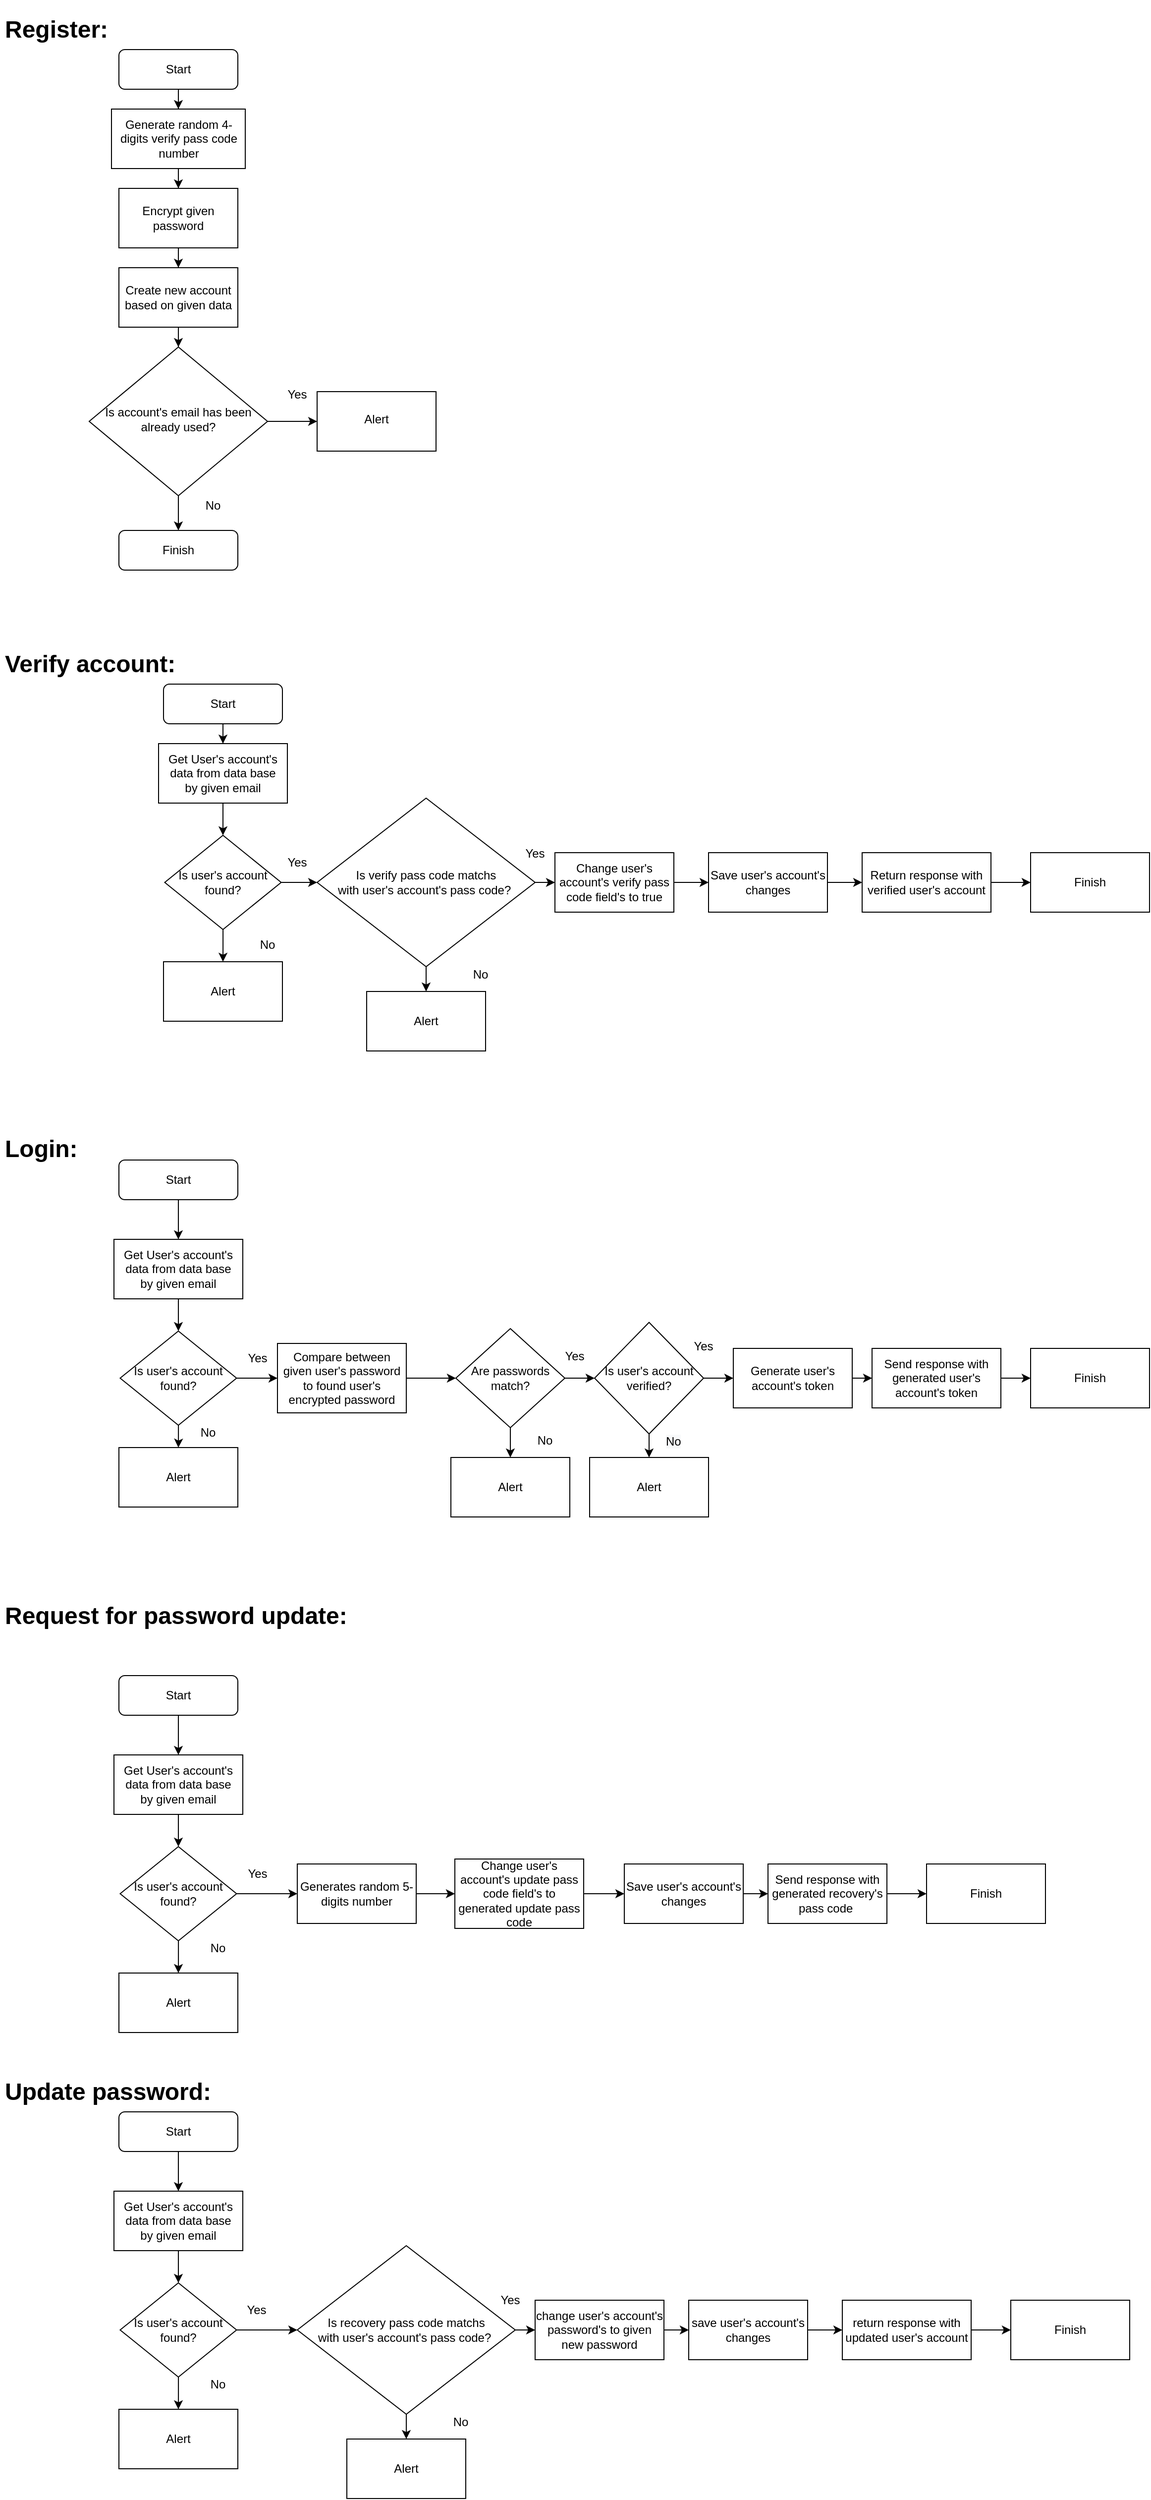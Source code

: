 <mxfile version="18.1.3" type="device"><diagram id="C5RBs43oDa-KdzZeNtuy" name="Page-1"><mxGraphModel dx="1138" dy="643" grid="1" gridSize="10" guides="1" tooltips="1" connect="1" arrows="1" fold="1" page="1" pageScale="1" pageWidth="827" pageHeight="1169" math="0" shadow="0"><root><mxCell id="WIyWlLk6GJQsqaUBKTNV-0"/><mxCell id="WIyWlLk6GJQsqaUBKTNV-1" parent="WIyWlLk6GJQsqaUBKTNV-0"/><mxCell id="bNWIlBfZ4bosHVkvvhwf-15" style="edgeStyle=orthogonalEdgeStyle;rounded=0;orthogonalLoop=1;jettySize=auto;html=1;" edge="1" parent="WIyWlLk6GJQsqaUBKTNV-1" source="WIyWlLk6GJQsqaUBKTNV-3" target="bNWIlBfZ4bosHVkvvhwf-14"><mxGeometry relative="1" as="geometry"/></mxCell><mxCell id="WIyWlLk6GJQsqaUBKTNV-3" value="Start" style="rounded=1;whiteSpace=wrap;html=1;fontSize=12;glass=0;strokeWidth=1;shadow=0;" parent="WIyWlLk6GJQsqaUBKTNV-1" vertex="1"><mxGeometry x="160" y="80" width="120" height="40" as="geometry"/></mxCell><mxCell id="bNWIlBfZ4bosHVkvvhwf-6" style="edgeStyle=orthogonalEdgeStyle;rounded=0;orthogonalLoop=1;jettySize=auto;html=1;entryX=0;entryY=0.5;entryDx=0;entryDy=0;" edge="1" parent="WIyWlLk6GJQsqaUBKTNV-1" source="WIyWlLk6GJQsqaUBKTNV-6" target="LlRywdMS9W86lb8DxsFf-2"><mxGeometry relative="1" as="geometry"/></mxCell><mxCell id="WIyWlLk6GJQsqaUBKTNV-6" value="Is account's email has been already used?" style="rhombus;whiteSpace=wrap;html=1;shadow=0;fontFamily=Helvetica;fontSize=12;align=center;strokeWidth=1;spacing=6;spacingTop=-4;" parent="WIyWlLk6GJQsqaUBKTNV-1" vertex="1"><mxGeometry x="130" y="380" width="180" height="150" as="geometry"/></mxCell><mxCell id="WIyWlLk6GJQsqaUBKTNV-11" value="Finish" style="rounded=1;whiteSpace=wrap;html=1;fontSize=12;glass=0;strokeWidth=1;shadow=0;" parent="WIyWlLk6GJQsqaUBKTNV-1" vertex="1"><mxGeometry x="160" y="565" width="120" height="40" as="geometry"/></mxCell><mxCell id="LlRywdMS9W86lb8DxsFf-1" value="" style="endArrow=classic;html=1;rounded=0;exitX=0.5;exitY=1;exitDx=0;exitDy=0;entryX=0.5;entryY=0;entryDx=0;entryDy=0;" parent="WIyWlLk6GJQsqaUBKTNV-1" source="WIyWlLk6GJQsqaUBKTNV-6" target="WIyWlLk6GJQsqaUBKTNV-11" edge="1"><mxGeometry width="50" height="50" relative="1" as="geometry"><mxPoint x="390" y="450" as="sourcePoint"/><mxPoint x="440" y="400" as="targetPoint"/></mxGeometry></mxCell><mxCell id="LlRywdMS9W86lb8DxsFf-2" value="Alert" style="whiteSpace=wrap;html=1;shadow=0;strokeWidth=1;spacing=6;spacingTop=-4;" parent="WIyWlLk6GJQsqaUBKTNV-1" vertex="1"><mxGeometry x="360" y="425" width="120" height="60" as="geometry"/></mxCell><mxCell id="bNWIlBfZ4bosHVkvvhwf-1" value="&lt;h1&gt;Register:&lt;/h1&gt;" style="text;html=1;strokeColor=none;fillColor=none;spacing=5;spacingTop=-20;whiteSpace=wrap;overflow=hidden;rounded=0;" vertex="1" parent="WIyWlLk6GJQsqaUBKTNV-1"><mxGeometry x="40" y="40" width="190" height="40" as="geometry"/></mxCell><mxCell id="bNWIlBfZ4bosHVkvvhwf-5" style="edgeStyle=orthogonalEdgeStyle;rounded=0;orthogonalLoop=1;jettySize=auto;html=1;entryX=0.5;entryY=0;entryDx=0;entryDy=0;" edge="1" parent="WIyWlLk6GJQsqaUBKTNV-1" source="bNWIlBfZ4bosHVkvvhwf-2" target="WIyWlLk6GJQsqaUBKTNV-6"><mxGeometry relative="1" as="geometry"/></mxCell><mxCell id="bNWIlBfZ4bosHVkvvhwf-2" value="Create new account based on given data" style="rounded=0;whiteSpace=wrap;html=1;" vertex="1" parent="WIyWlLk6GJQsqaUBKTNV-1"><mxGeometry x="160" y="300" width="120" height="60" as="geometry"/></mxCell><mxCell id="bNWIlBfZ4bosHVkvvhwf-7" value="Yes" style="text;html=1;strokeColor=none;fillColor=none;align=center;verticalAlign=middle;whiteSpace=wrap;rounded=0;" vertex="1" parent="WIyWlLk6GJQsqaUBKTNV-1"><mxGeometry x="320" y="415" width="40" height="25" as="geometry"/></mxCell><mxCell id="bNWIlBfZ4bosHVkvvhwf-10" value="No" style="text;html=1;strokeColor=none;fillColor=none;align=center;verticalAlign=middle;whiteSpace=wrap;rounded=0;" vertex="1" parent="WIyWlLk6GJQsqaUBKTNV-1"><mxGeometry x="240" y="530" width="30" height="20" as="geometry"/></mxCell><mxCell id="bNWIlBfZ4bosHVkvvhwf-13" style="edgeStyle=orthogonalEdgeStyle;rounded=0;orthogonalLoop=1;jettySize=auto;html=1;" edge="1" parent="WIyWlLk6GJQsqaUBKTNV-1" source="bNWIlBfZ4bosHVkvvhwf-11" target="bNWIlBfZ4bosHVkvvhwf-2"><mxGeometry relative="1" as="geometry"/></mxCell><mxCell id="bNWIlBfZ4bosHVkvvhwf-11" value="Encrypt given password" style="rounded=0;whiteSpace=wrap;html=1;" vertex="1" parent="WIyWlLk6GJQsqaUBKTNV-1"><mxGeometry x="160" y="220" width="120" height="60" as="geometry"/></mxCell><mxCell id="bNWIlBfZ4bosHVkvvhwf-16" style="edgeStyle=orthogonalEdgeStyle;rounded=0;orthogonalLoop=1;jettySize=auto;html=1;" edge="1" parent="WIyWlLk6GJQsqaUBKTNV-1" source="bNWIlBfZ4bosHVkvvhwf-14" target="bNWIlBfZ4bosHVkvvhwf-11"><mxGeometry relative="1" as="geometry"/></mxCell><mxCell id="bNWIlBfZ4bosHVkvvhwf-14" value="Generate random 4-digits verify pass code number" style="rounded=0;whiteSpace=wrap;html=1;" vertex="1" parent="WIyWlLk6GJQsqaUBKTNV-1"><mxGeometry x="152.5" y="140" width="135" height="60" as="geometry"/></mxCell><mxCell id="bNWIlBfZ4bosHVkvvhwf-17" value="&lt;h1&gt;Verify account:&lt;/h1&gt;" style="text;html=1;strokeColor=none;fillColor=none;spacing=5;spacingTop=-20;whiteSpace=wrap;overflow=hidden;rounded=0;" vertex="1" parent="WIyWlLk6GJQsqaUBKTNV-1"><mxGeometry x="40" y="680" width="200" height="50" as="geometry"/></mxCell><mxCell id="bNWIlBfZ4bosHVkvvhwf-25" style="edgeStyle=orthogonalEdgeStyle;rounded=0;orthogonalLoop=1;jettySize=auto;html=1;" edge="1" source="bNWIlBfZ4bosHVkvvhwf-26" target="bNWIlBfZ4bosHVkvvhwf-27" parent="WIyWlLk6GJQsqaUBKTNV-1"><mxGeometry relative="1" as="geometry"/></mxCell><mxCell id="bNWIlBfZ4bosHVkvvhwf-26" value="Start" style="rounded=1;whiteSpace=wrap;html=1;fontSize=12;glass=0;strokeWidth=1;shadow=0;" vertex="1" parent="WIyWlLk6GJQsqaUBKTNV-1"><mxGeometry x="205" y="720" width="120" height="40" as="geometry"/></mxCell><mxCell id="bNWIlBfZ4bosHVkvvhwf-31" style="edgeStyle=orthogonalEdgeStyle;rounded=0;orthogonalLoop=1;jettySize=auto;html=1;entryX=0.5;entryY=0;entryDx=0;entryDy=0;" edge="1" parent="WIyWlLk6GJQsqaUBKTNV-1" source="bNWIlBfZ4bosHVkvvhwf-27" target="bNWIlBfZ4bosHVkvvhwf-29"><mxGeometry relative="1" as="geometry"/></mxCell><mxCell id="bNWIlBfZ4bosHVkvvhwf-27" value="Get User's account's data from data base&lt;br&gt;by given email" style="rounded=0;whiteSpace=wrap;html=1;" vertex="1" parent="WIyWlLk6GJQsqaUBKTNV-1"><mxGeometry x="200" y="780" width="130" height="60" as="geometry"/></mxCell><mxCell id="bNWIlBfZ4bosHVkvvhwf-34" style="edgeStyle=orthogonalEdgeStyle;rounded=0;orthogonalLoop=1;jettySize=auto;html=1;entryX=0;entryY=0.5;entryDx=0;entryDy=0;" edge="1" parent="WIyWlLk6GJQsqaUBKTNV-1" source="bNWIlBfZ4bosHVkvvhwf-29" target="bNWIlBfZ4bosHVkvvhwf-35"><mxGeometry relative="1" as="geometry"><mxPoint x="360" y="915.0" as="targetPoint"/></mxGeometry></mxCell><mxCell id="bNWIlBfZ4bosHVkvvhwf-38" style="edgeStyle=orthogonalEdgeStyle;rounded=0;orthogonalLoop=1;jettySize=auto;html=1;" edge="1" parent="WIyWlLk6GJQsqaUBKTNV-1" source="bNWIlBfZ4bosHVkvvhwf-29" target="bNWIlBfZ4bosHVkvvhwf-37"><mxGeometry relative="1" as="geometry"/></mxCell><mxCell id="bNWIlBfZ4bosHVkvvhwf-29" value="Is user's account found?" style="rhombus;whiteSpace=wrap;html=1;" vertex="1" parent="WIyWlLk6GJQsqaUBKTNV-1"><mxGeometry x="206.25" y="872.5" width="117.5" height="95" as="geometry"/></mxCell><mxCell id="bNWIlBfZ4bosHVkvvhwf-43" style="edgeStyle=orthogonalEdgeStyle;rounded=0;orthogonalLoop=1;jettySize=auto;html=1;entryX=0.5;entryY=0;entryDx=0;entryDy=0;" edge="1" parent="WIyWlLk6GJQsqaUBKTNV-1" source="bNWIlBfZ4bosHVkvvhwf-35" target="bNWIlBfZ4bosHVkvvhwf-42"><mxGeometry relative="1" as="geometry"/></mxCell><mxCell id="bNWIlBfZ4bosHVkvvhwf-47" style="edgeStyle=orthogonalEdgeStyle;rounded=0;orthogonalLoop=1;jettySize=auto;html=1;" edge="1" parent="WIyWlLk6GJQsqaUBKTNV-1" source="bNWIlBfZ4bosHVkvvhwf-35" target="bNWIlBfZ4bosHVkvvhwf-46"><mxGeometry relative="1" as="geometry"/></mxCell><mxCell id="bNWIlBfZ4bosHVkvvhwf-35" value="Is verify pass code matchs&lt;br&gt;with user's account's pass code?&amp;nbsp;" style="rhombus;whiteSpace=wrap;html=1;" vertex="1" parent="WIyWlLk6GJQsqaUBKTNV-1"><mxGeometry x="360" y="835" width="220" height="170" as="geometry"/></mxCell><mxCell id="bNWIlBfZ4bosHVkvvhwf-36" value="Yes" style="text;html=1;strokeColor=none;fillColor=none;align=center;verticalAlign=middle;whiteSpace=wrap;rounded=0;" vertex="1" parent="WIyWlLk6GJQsqaUBKTNV-1"><mxGeometry x="320" y="890" width="40" height="20" as="geometry"/></mxCell><mxCell id="bNWIlBfZ4bosHVkvvhwf-37" value="Alert" style="rounded=0;whiteSpace=wrap;html=1;" vertex="1" parent="WIyWlLk6GJQsqaUBKTNV-1"><mxGeometry x="205" y="1000" width="120" height="60" as="geometry"/></mxCell><mxCell id="bNWIlBfZ4bosHVkvvhwf-39" value="No" style="text;html=1;strokeColor=none;fillColor=none;align=center;verticalAlign=middle;whiteSpace=wrap;rounded=0;" vertex="1" parent="WIyWlLk6GJQsqaUBKTNV-1"><mxGeometry x="280" y="967.5" width="60" height="30" as="geometry"/></mxCell><mxCell id="bNWIlBfZ4bosHVkvvhwf-42" value="Alert" style="rounded=0;whiteSpace=wrap;html=1;" vertex="1" parent="WIyWlLk6GJQsqaUBKTNV-1"><mxGeometry x="410" y="1030" width="120" height="60" as="geometry"/></mxCell><mxCell id="bNWIlBfZ4bosHVkvvhwf-50" style="edgeStyle=orthogonalEdgeStyle;rounded=0;orthogonalLoop=1;jettySize=auto;html=1;entryX=0;entryY=0.5;entryDx=0;entryDy=0;" edge="1" parent="WIyWlLk6GJQsqaUBKTNV-1" source="bNWIlBfZ4bosHVkvvhwf-46" target="bNWIlBfZ4bosHVkvvhwf-49"><mxGeometry relative="1" as="geometry"/></mxCell><mxCell id="bNWIlBfZ4bosHVkvvhwf-46" value="Change user's account's verify pass code field's to true" style="rounded=0;whiteSpace=wrap;html=1;" vertex="1" parent="WIyWlLk6GJQsqaUBKTNV-1"><mxGeometry x="600" y="890" width="120" height="60" as="geometry"/></mxCell><mxCell id="bNWIlBfZ4bosHVkvvhwf-123" style="edgeStyle=orthogonalEdgeStyle;rounded=0;orthogonalLoop=1;jettySize=auto;html=1;entryX=0;entryY=0.5;entryDx=0;entryDy=0;" edge="1" parent="WIyWlLk6GJQsqaUBKTNV-1" source="bNWIlBfZ4bosHVkvvhwf-49" target="bNWIlBfZ4bosHVkvvhwf-121"><mxGeometry relative="1" as="geometry"/></mxCell><mxCell id="bNWIlBfZ4bosHVkvvhwf-49" value="Save user's account's changes" style="rounded=0;whiteSpace=wrap;html=1;" vertex="1" parent="WIyWlLk6GJQsqaUBKTNV-1"><mxGeometry x="755" y="890" width="120" height="60" as="geometry"/></mxCell><mxCell id="bNWIlBfZ4bosHVkvvhwf-51" value="Finish" style="rounded=0;whiteSpace=wrap;html=1;" vertex="1" parent="WIyWlLk6GJQsqaUBKTNV-1"><mxGeometry x="1080" y="890" width="120" height="60" as="geometry"/></mxCell><mxCell id="bNWIlBfZ4bosHVkvvhwf-53" value="&lt;h1&gt;Login:&lt;/h1&gt;" style="text;html=1;strokeColor=none;fillColor=none;spacing=5;spacingTop=-20;whiteSpace=wrap;overflow=hidden;rounded=0;" vertex="1" parent="WIyWlLk6GJQsqaUBKTNV-1"><mxGeometry x="40" y="1169" width="190" height="40" as="geometry"/></mxCell><mxCell id="bNWIlBfZ4bosHVkvvhwf-63" style="edgeStyle=orthogonalEdgeStyle;rounded=0;orthogonalLoop=1;jettySize=auto;html=1;" edge="1" parent="WIyWlLk6GJQsqaUBKTNV-1" source="bNWIlBfZ4bosHVkvvhwf-55" target="bNWIlBfZ4bosHVkvvhwf-58"><mxGeometry relative="1" as="geometry"/></mxCell><mxCell id="bNWIlBfZ4bosHVkvvhwf-55" value="Start" style="rounded=1;whiteSpace=wrap;html=1;fontSize=12;glass=0;strokeWidth=1;shadow=0;" vertex="1" parent="WIyWlLk6GJQsqaUBKTNV-1"><mxGeometry x="160" y="1200" width="120" height="40" as="geometry"/></mxCell><mxCell id="bNWIlBfZ4bosHVkvvhwf-57" style="edgeStyle=orthogonalEdgeStyle;rounded=0;orthogonalLoop=1;jettySize=auto;html=1;entryX=0.5;entryY=0;entryDx=0;entryDy=0;" edge="1" parent="WIyWlLk6GJQsqaUBKTNV-1" source="bNWIlBfZ4bosHVkvvhwf-58" target="bNWIlBfZ4bosHVkvvhwf-60"><mxGeometry relative="1" as="geometry"/></mxCell><mxCell id="bNWIlBfZ4bosHVkvvhwf-58" value="Get User's account's data from data base&lt;br&gt;by given email" style="rounded=0;whiteSpace=wrap;html=1;" vertex="1" parent="WIyWlLk6GJQsqaUBKTNV-1"><mxGeometry x="155" y="1280" width="130" height="60" as="geometry"/></mxCell><mxCell id="bNWIlBfZ4bosHVkvvhwf-59" style="edgeStyle=orthogonalEdgeStyle;rounded=0;orthogonalLoop=1;jettySize=auto;html=1;entryX=0;entryY=0.5;entryDx=0;entryDy=0;" edge="1" parent="WIyWlLk6GJQsqaUBKTNV-1" source="bNWIlBfZ4bosHVkvvhwf-60"><mxGeometry relative="1" as="geometry"><mxPoint x="320" y="1420" as="targetPoint"/></mxGeometry></mxCell><mxCell id="bNWIlBfZ4bosHVkvvhwf-66" style="edgeStyle=orthogonalEdgeStyle;rounded=0;orthogonalLoop=1;jettySize=auto;html=1;" edge="1" parent="WIyWlLk6GJQsqaUBKTNV-1" source="bNWIlBfZ4bosHVkvvhwf-60" target="bNWIlBfZ4bosHVkvvhwf-64"><mxGeometry relative="1" as="geometry"/></mxCell><mxCell id="bNWIlBfZ4bosHVkvvhwf-60" value="Is user's account found?" style="rhombus;whiteSpace=wrap;html=1;" vertex="1" parent="WIyWlLk6GJQsqaUBKTNV-1"><mxGeometry x="161.25" y="1372.5" width="117.5" height="95" as="geometry"/></mxCell><mxCell id="bNWIlBfZ4bosHVkvvhwf-61" value="Yes" style="text;html=1;strokeColor=none;fillColor=none;align=center;verticalAlign=middle;whiteSpace=wrap;rounded=0;" vertex="1" parent="WIyWlLk6GJQsqaUBKTNV-1"><mxGeometry x="280" y="1390" width="40" height="20" as="geometry"/></mxCell><mxCell id="bNWIlBfZ4bosHVkvvhwf-62" value="No" style="text;html=1;strokeColor=none;fillColor=none;align=center;verticalAlign=middle;whiteSpace=wrap;rounded=0;" vertex="1" parent="WIyWlLk6GJQsqaUBKTNV-1"><mxGeometry x="220" y="1460" width="60" height="30" as="geometry"/></mxCell><mxCell id="bNWIlBfZ4bosHVkvvhwf-64" value="Alert" style="rounded=0;whiteSpace=wrap;html=1;" vertex="1" parent="WIyWlLk6GJQsqaUBKTNV-1"><mxGeometry x="160" y="1490" width="120" height="60" as="geometry"/></mxCell><mxCell id="bNWIlBfZ4bosHVkvvhwf-69" style="edgeStyle=orthogonalEdgeStyle;rounded=0;orthogonalLoop=1;jettySize=auto;html=1;entryX=0;entryY=0.5;entryDx=0;entryDy=0;" edge="1" parent="WIyWlLk6GJQsqaUBKTNV-1" source="bNWIlBfZ4bosHVkvvhwf-67" target="bNWIlBfZ4bosHVkvvhwf-68"><mxGeometry relative="1" as="geometry"/></mxCell><mxCell id="bNWIlBfZ4bosHVkvvhwf-67" value="Compare between given user's password to found user's encrypted password" style="rounded=0;whiteSpace=wrap;html=1;" vertex="1" parent="WIyWlLk6GJQsqaUBKTNV-1"><mxGeometry x="320" y="1385" width="130" height="70" as="geometry"/></mxCell><mxCell id="bNWIlBfZ4bosHVkvvhwf-71" style="edgeStyle=orthogonalEdgeStyle;rounded=0;orthogonalLoop=1;jettySize=auto;html=1;" edge="1" parent="WIyWlLk6GJQsqaUBKTNV-1" source="bNWIlBfZ4bosHVkvvhwf-68" target="bNWIlBfZ4bosHVkvvhwf-70"><mxGeometry relative="1" as="geometry"/></mxCell><mxCell id="bNWIlBfZ4bosHVkvvhwf-80" style="edgeStyle=orthogonalEdgeStyle;rounded=0;orthogonalLoop=1;jettySize=auto;html=1;entryX=0;entryY=0.5;entryDx=0;entryDy=0;" edge="1" parent="WIyWlLk6GJQsqaUBKTNV-1" source="bNWIlBfZ4bosHVkvvhwf-68" target="bNWIlBfZ4bosHVkvvhwf-79"><mxGeometry relative="1" as="geometry"/></mxCell><mxCell id="bNWIlBfZ4bosHVkvvhwf-68" value="Are passwords match?" style="rhombus;whiteSpace=wrap;html=1;" vertex="1" parent="WIyWlLk6GJQsqaUBKTNV-1"><mxGeometry x="500" y="1370" width="110" height="100" as="geometry"/></mxCell><mxCell id="bNWIlBfZ4bosHVkvvhwf-70" value="Alert" style="rounded=0;whiteSpace=wrap;html=1;" vertex="1" parent="WIyWlLk6GJQsqaUBKTNV-1"><mxGeometry x="495" y="1500" width="120" height="60" as="geometry"/></mxCell><mxCell id="bNWIlBfZ4bosHVkvvhwf-72" value="No" style="text;html=1;strokeColor=none;fillColor=none;align=center;verticalAlign=middle;whiteSpace=wrap;rounded=0;" vertex="1" parent="WIyWlLk6GJQsqaUBKTNV-1"><mxGeometry x="560" y="1467.5" width="60" height="30" as="geometry"/></mxCell><mxCell id="bNWIlBfZ4bosHVkvvhwf-78" value="Yes" style="text;html=1;strokeColor=none;fillColor=none;align=center;verticalAlign=middle;whiteSpace=wrap;rounded=0;" vertex="1" parent="WIyWlLk6GJQsqaUBKTNV-1"><mxGeometry x="600" y="1385" width="40" height="25" as="geometry"/></mxCell><mxCell id="bNWIlBfZ4bosHVkvvhwf-83" style="edgeStyle=orthogonalEdgeStyle;rounded=0;orthogonalLoop=1;jettySize=auto;html=1;entryX=0.5;entryY=0;entryDx=0;entryDy=0;" edge="1" parent="WIyWlLk6GJQsqaUBKTNV-1" source="bNWIlBfZ4bosHVkvvhwf-79" target="bNWIlBfZ4bosHVkvvhwf-81"><mxGeometry relative="1" as="geometry"/></mxCell><mxCell id="bNWIlBfZ4bosHVkvvhwf-89" style="edgeStyle=orthogonalEdgeStyle;rounded=0;orthogonalLoop=1;jettySize=auto;html=1;entryX=0;entryY=0.5;entryDx=0;entryDy=0;" edge="1" parent="WIyWlLk6GJQsqaUBKTNV-1" source="bNWIlBfZ4bosHVkvvhwf-79" target="bNWIlBfZ4bosHVkvvhwf-85"><mxGeometry relative="1" as="geometry"/></mxCell><mxCell id="bNWIlBfZ4bosHVkvvhwf-79" value="Is user's account verified?" style="rhombus;whiteSpace=wrap;html=1;" vertex="1" parent="WIyWlLk6GJQsqaUBKTNV-1"><mxGeometry x="640" y="1363.75" width="110" height="112.5" as="geometry"/></mxCell><mxCell id="bNWIlBfZ4bosHVkvvhwf-81" value="Alert" style="rounded=0;whiteSpace=wrap;html=1;" vertex="1" parent="WIyWlLk6GJQsqaUBKTNV-1"><mxGeometry x="635" y="1500" width="120" height="60" as="geometry"/></mxCell><mxCell id="bNWIlBfZ4bosHVkvvhwf-84" value="&lt;span style=&quot;color: rgb(0, 0, 0); font-family: Helvetica; font-size: 12px; font-style: normal; font-variant-ligatures: normal; font-variant-caps: normal; font-weight: 400; letter-spacing: normal; orphans: 2; text-align: center; text-indent: 0px; text-transform: none; widows: 2; word-spacing: 0px; -webkit-text-stroke-width: 0px; background-color: rgb(248, 249, 250); text-decoration-thickness: initial; text-decoration-style: initial; text-decoration-color: initial; float: none; display: inline !important;&quot;&gt;No&lt;/span&gt;" style="text;whiteSpace=wrap;html=1;" vertex="1" parent="WIyWlLk6GJQsqaUBKTNV-1"><mxGeometry x="710" y="1470" width="40" height="30" as="geometry"/></mxCell><mxCell id="bNWIlBfZ4bosHVkvvhwf-91" style="edgeStyle=orthogonalEdgeStyle;rounded=0;orthogonalLoop=1;jettySize=auto;html=1;entryX=0;entryY=0.5;entryDx=0;entryDy=0;" edge="1" parent="WIyWlLk6GJQsqaUBKTNV-1" source="bNWIlBfZ4bosHVkvvhwf-85" target="bNWIlBfZ4bosHVkvvhwf-90"><mxGeometry relative="1" as="geometry"/></mxCell><mxCell id="bNWIlBfZ4bosHVkvvhwf-85" value="Generate user's account's token" style="rounded=0;whiteSpace=wrap;html=1;" vertex="1" parent="WIyWlLk6GJQsqaUBKTNV-1"><mxGeometry x="780" y="1390" width="120" height="60" as="geometry"/></mxCell><mxCell id="bNWIlBfZ4bosHVkvvhwf-94" style="edgeStyle=orthogonalEdgeStyle;rounded=0;orthogonalLoop=1;jettySize=auto;html=1;entryX=0;entryY=0.5;entryDx=0;entryDy=0;" edge="1" parent="WIyWlLk6GJQsqaUBKTNV-1" source="bNWIlBfZ4bosHVkvvhwf-90" target="bNWIlBfZ4bosHVkvvhwf-93"><mxGeometry relative="1" as="geometry"/></mxCell><mxCell id="bNWIlBfZ4bosHVkvvhwf-90" value="Send response with generated user's account's token" style="rounded=0;whiteSpace=wrap;html=1;" vertex="1" parent="WIyWlLk6GJQsqaUBKTNV-1"><mxGeometry x="920" y="1390" width="130" height="60" as="geometry"/></mxCell><mxCell id="bNWIlBfZ4bosHVkvvhwf-93" value="Finish" style="rounded=0;whiteSpace=wrap;html=1;" vertex="1" parent="WIyWlLk6GJQsqaUBKTNV-1"><mxGeometry x="1080" y="1390" width="120" height="60" as="geometry"/></mxCell><mxCell id="bNWIlBfZ4bosHVkvvhwf-95" value="&lt;h1&gt;Request for password update:&lt;/h1&gt;" style="text;html=1;strokeColor=none;fillColor=none;spacing=5;spacingTop=-20;whiteSpace=wrap;overflow=hidden;rounded=0;" vertex="1" parent="WIyWlLk6GJQsqaUBKTNV-1"><mxGeometry x="40" y="1640" width="370" height="40" as="geometry"/></mxCell><mxCell id="bNWIlBfZ4bosHVkvvhwf-107" style="edgeStyle=orthogonalEdgeStyle;rounded=0;orthogonalLoop=1;jettySize=auto;html=1;" edge="1" parent="WIyWlLk6GJQsqaUBKTNV-1" source="bNWIlBfZ4bosHVkvvhwf-108" target="bNWIlBfZ4bosHVkvvhwf-110"><mxGeometry relative="1" as="geometry"/></mxCell><mxCell id="bNWIlBfZ4bosHVkvvhwf-108" value="Start" style="rounded=1;whiteSpace=wrap;html=1;fontSize=12;glass=0;strokeWidth=1;shadow=0;" vertex="1" parent="WIyWlLk6GJQsqaUBKTNV-1"><mxGeometry x="160" y="1720" width="120" height="40" as="geometry"/></mxCell><mxCell id="bNWIlBfZ4bosHVkvvhwf-109" style="edgeStyle=orthogonalEdgeStyle;rounded=0;orthogonalLoop=1;jettySize=auto;html=1;entryX=0.5;entryY=0;entryDx=0;entryDy=0;" edge="1" parent="WIyWlLk6GJQsqaUBKTNV-1" source="bNWIlBfZ4bosHVkvvhwf-110" target="bNWIlBfZ4bosHVkvvhwf-113"><mxGeometry relative="1" as="geometry"/></mxCell><mxCell id="bNWIlBfZ4bosHVkvvhwf-110" value="Get User's account's data from data base&lt;br&gt;by given email" style="rounded=0;whiteSpace=wrap;html=1;" vertex="1" parent="WIyWlLk6GJQsqaUBKTNV-1"><mxGeometry x="155" y="1800" width="130" height="60" as="geometry"/></mxCell><mxCell id="bNWIlBfZ4bosHVkvvhwf-111" style="edgeStyle=orthogonalEdgeStyle;rounded=0;orthogonalLoop=1;jettySize=auto;html=1;entryX=0;entryY=0.5;entryDx=0;entryDy=0;" edge="1" parent="WIyWlLk6GJQsqaUBKTNV-1" source="bNWIlBfZ4bosHVkvvhwf-113" target="bNWIlBfZ4bosHVkvvhwf-118"><mxGeometry relative="1" as="geometry"><mxPoint x="320" y="1940" as="targetPoint"/></mxGeometry></mxCell><mxCell id="bNWIlBfZ4bosHVkvvhwf-117" style="edgeStyle=orthogonalEdgeStyle;rounded=0;orthogonalLoop=1;jettySize=auto;html=1;entryX=0.5;entryY=0;entryDx=0;entryDy=0;" edge="1" parent="WIyWlLk6GJQsqaUBKTNV-1" source="bNWIlBfZ4bosHVkvvhwf-113" target="bNWIlBfZ4bosHVkvvhwf-116"><mxGeometry relative="1" as="geometry"/></mxCell><mxCell id="bNWIlBfZ4bosHVkvvhwf-113" value="Is user's account found?" style="rhombus;whiteSpace=wrap;html=1;" vertex="1" parent="WIyWlLk6GJQsqaUBKTNV-1"><mxGeometry x="161.25" y="1892.5" width="117.5" height="95" as="geometry"/></mxCell><mxCell id="bNWIlBfZ4bosHVkvvhwf-114" value="Yes" style="text;html=1;strokeColor=none;fillColor=none;align=center;verticalAlign=middle;whiteSpace=wrap;rounded=0;" vertex="1" parent="WIyWlLk6GJQsqaUBKTNV-1"><mxGeometry x="280" y="1910" width="40" height="20" as="geometry"/></mxCell><mxCell id="bNWIlBfZ4bosHVkvvhwf-115" value="No" style="text;html=1;strokeColor=none;fillColor=none;align=center;verticalAlign=middle;whiteSpace=wrap;rounded=0;" vertex="1" parent="WIyWlLk6GJQsqaUBKTNV-1"><mxGeometry x="240" y="1980" width="40" height="30" as="geometry"/></mxCell><mxCell id="bNWIlBfZ4bosHVkvvhwf-116" value="Alert" style="rounded=0;whiteSpace=wrap;html=1;" vertex="1" parent="WIyWlLk6GJQsqaUBKTNV-1"><mxGeometry x="160" y="2020" width="120" height="60" as="geometry"/></mxCell><mxCell id="bNWIlBfZ4bosHVkvvhwf-159" style="edgeStyle=orthogonalEdgeStyle;rounded=0;orthogonalLoop=1;jettySize=auto;html=1;entryX=0;entryY=0.5;entryDx=0;entryDy=0;" edge="1" parent="WIyWlLk6GJQsqaUBKTNV-1" source="bNWIlBfZ4bosHVkvvhwf-118" target="bNWIlBfZ4bosHVkvvhwf-155"><mxGeometry relative="1" as="geometry"/></mxCell><mxCell id="bNWIlBfZ4bosHVkvvhwf-118" value="Generates random 5- digits number" style="rounded=0;whiteSpace=wrap;html=1;" vertex="1" parent="WIyWlLk6GJQsqaUBKTNV-1"><mxGeometry x="340" y="1910" width="120" height="60" as="geometry"/></mxCell><mxCell id="bNWIlBfZ4bosHVkvvhwf-124" style="edgeStyle=orthogonalEdgeStyle;rounded=0;orthogonalLoop=1;jettySize=auto;html=1;entryX=0;entryY=0.5;entryDx=0;entryDy=0;" edge="1" parent="WIyWlLk6GJQsqaUBKTNV-1" source="bNWIlBfZ4bosHVkvvhwf-121" target="bNWIlBfZ4bosHVkvvhwf-51"><mxGeometry relative="1" as="geometry"/></mxCell><mxCell id="bNWIlBfZ4bosHVkvvhwf-121" value="Return response with verified user's account" style="rounded=0;whiteSpace=wrap;html=1;" vertex="1" parent="WIyWlLk6GJQsqaUBKTNV-1"><mxGeometry x="910" y="890" width="130" height="60" as="geometry"/></mxCell><mxCell id="bNWIlBfZ4bosHVkvvhwf-127" value="&lt;h1&gt;Update password:&lt;/h1&gt;" style="text;html=1;strokeColor=none;fillColor=none;spacing=5;spacingTop=-20;whiteSpace=wrap;overflow=hidden;rounded=0;" vertex="1" parent="WIyWlLk6GJQsqaUBKTNV-1"><mxGeometry x="40" y="2120" width="220" height="40" as="geometry"/></mxCell><mxCell id="bNWIlBfZ4bosHVkvvhwf-129" style="edgeStyle=orthogonalEdgeStyle;rounded=0;orthogonalLoop=1;jettySize=auto;html=1;" edge="1" parent="WIyWlLk6GJQsqaUBKTNV-1" source="bNWIlBfZ4bosHVkvvhwf-130" target="bNWIlBfZ4bosHVkvvhwf-132"><mxGeometry relative="1" as="geometry"/></mxCell><mxCell id="bNWIlBfZ4bosHVkvvhwf-130" value="Start" style="rounded=1;whiteSpace=wrap;html=1;fontSize=12;glass=0;strokeWidth=1;shadow=0;" vertex="1" parent="WIyWlLk6GJQsqaUBKTNV-1"><mxGeometry x="160" y="2160" width="120" height="40" as="geometry"/></mxCell><mxCell id="bNWIlBfZ4bosHVkvvhwf-131" style="edgeStyle=orthogonalEdgeStyle;rounded=0;orthogonalLoop=1;jettySize=auto;html=1;entryX=0.5;entryY=0;entryDx=0;entryDy=0;" edge="1" parent="WIyWlLk6GJQsqaUBKTNV-1" source="bNWIlBfZ4bosHVkvvhwf-132" target="bNWIlBfZ4bosHVkvvhwf-134"><mxGeometry relative="1" as="geometry"/></mxCell><mxCell id="bNWIlBfZ4bosHVkvvhwf-132" value="Get User's account's data from data base&lt;br&gt;by given email" style="rounded=0;whiteSpace=wrap;html=1;" vertex="1" parent="WIyWlLk6GJQsqaUBKTNV-1"><mxGeometry x="155" y="2240" width="130" height="60" as="geometry"/></mxCell><mxCell id="bNWIlBfZ4bosHVkvvhwf-133" style="edgeStyle=orthogonalEdgeStyle;rounded=0;orthogonalLoop=1;jettySize=auto;html=1;entryX=0.5;entryY=0;entryDx=0;entryDy=0;" edge="1" parent="WIyWlLk6GJQsqaUBKTNV-1" source="bNWIlBfZ4bosHVkvvhwf-134" target="bNWIlBfZ4bosHVkvvhwf-137"><mxGeometry relative="1" as="geometry"/></mxCell><mxCell id="bNWIlBfZ4bosHVkvvhwf-139" style="edgeStyle=orthogonalEdgeStyle;rounded=0;orthogonalLoop=1;jettySize=auto;html=1;entryX=0;entryY=0.5;entryDx=0;entryDy=0;" edge="1" parent="WIyWlLk6GJQsqaUBKTNV-1" source="bNWIlBfZ4bosHVkvvhwf-134" target="bNWIlBfZ4bosHVkvvhwf-143"><mxGeometry relative="1" as="geometry"><mxPoint x="320" y="2380" as="targetPoint"/></mxGeometry></mxCell><mxCell id="bNWIlBfZ4bosHVkvvhwf-134" value="Is user's account found?" style="rhombus;whiteSpace=wrap;html=1;" vertex="1" parent="WIyWlLk6GJQsqaUBKTNV-1"><mxGeometry x="161.25" y="2332.5" width="117.5" height="95" as="geometry"/></mxCell><mxCell id="bNWIlBfZ4bosHVkvvhwf-135" value="Yes" style="text;html=1;strokeColor=none;fillColor=none;align=center;verticalAlign=middle;whiteSpace=wrap;rounded=0;" vertex="1" parent="WIyWlLk6GJQsqaUBKTNV-1"><mxGeometry x="278.75" y="2350" width="40" height="20" as="geometry"/></mxCell><mxCell id="bNWIlBfZ4bosHVkvvhwf-136" value="No" style="text;html=1;strokeColor=none;fillColor=none;align=center;verticalAlign=middle;whiteSpace=wrap;rounded=0;" vertex="1" parent="WIyWlLk6GJQsqaUBKTNV-1"><mxGeometry x="240" y="2420" width="40" height="30" as="geometry"/></mxCell><mxCell id="bNWIlBfZ4bosHVkvvhwf-137" value="Alert" style="rounded=0;whiteSpace=wrap;html=1;" vertex="1" parent="WIyWlLk6GJQsqaUBKTNV-1"><mxGeometry x="160" y="2460" width="120" height="60" as="geometry"/></mxCell><mxCell id="bNWIlBfZ4bosHVkvvhwf-140" value="No" style="text;html=1;strokeColor=none;fillColor=none;align=center;verticalAlign=middle;whiteSpace=wrap;rounded=0;" vertex="1" parent="WIyWlLk6GJQsqaUBKTNV-1"><mxGeometry x="495" y="997.5" width="60" height="30" as="geometry"/></mxCell><mxCell id="bNWIlBfZ4bosHVkvvhwf-141" style="edgeStyle=orthogonalEdgeStyle;rounded=0;orthogonalLoop=1;jettySize=auto;html=1;entryX=0.5;entryY=0;entryDx=0;entryDy=0;" edge="1" parent="WIyWlLk6GJQsqaUBKTNV-1" source="bNWIlBfZ4bosHVkvvhwf-143" target="bNWIlBfZ4bosHVkvvhwf-144"><mxGeometry relative="1" as="geometry"/></mxCell><mxCell id="bNWIlBfZ4bosHVkvvhwf-142" style="edgeStyle=orthogonalEdgeStyle;rounded=0;orthogonalLoop=1;jettySize=auto;html=1;" edge="1" parent="WIyWlLk6GJQsqaUBKTNV-1" source="bNWIlBfZ4bosHVkvvhwf-143" target="bNWIlBfZ4bosHVkvvhwf-146"><mxGeometry relative="1" as="geometry"/></mxCell><mxCell id="bNWIlBfZ4bosHVkvvhwf-143" value="Is recovery pass code matchs&lt;br&gt;with user's account's pass code?&amp;nbsp;" style="rhombus;whiteSpace=wrap;html=1;" vertex="1" parent="WIyWlLk6GJQsqaUBKTNV-1"><mxGeometry x="340" y="2295" width="220" height="170" as="geometry"/></mxCell><mxCell id="bNWIlBfZ4bosHVkvvhwf-144" value="Alert" style="rounded=0;whiteSpace=wrap;html=1;" vertex="1" parent="WIyWlLk6GJQsqaUBKTNV-1"><mxGeometry x="390" y="2490" width="120" height="60" as="geometry"/></mxCell><mxCell id="bNWIlBfZ4bosHVkvvhwf-145" style="edgeStyle=orthogonalEdgeStyle;rounded=0;orthogonalLoop=1;jettySize=auto;html=1;entryX=0;entryY=0.5;entryDx=0;entryDy=0;" edge="1" parent="WIyWlLk6GJQsqaUBKTNV-1" source="bNWIlBfZ4bosHVkvvhwf-146" target="bNWIlBfZ4bosHVkvvhwf-148"><mxGeometry relative="1" as="geometry"/></mxCell><mxCell id="bNWIlBfZ4bosHVkvvhwf-146" value="change user's account's password's to given new password" style="rounded=0;whiteSpace=wrap;html=1;" vertex="1" parent="WIyWlLk6GJQsqaUBKTNV-1"><mxGeometry x="580" y="2350" width="130" height="60" as="geometry"/></mxCell><mxCell id="bNWIlBfZ4bosHVkvvhwf-147" style="edgeStyle=orthogonalEdgeStyle;rounded=0;orthogonalLoop=1;jettySize=auto;html=1;entryX=0;entryY=0.5;entryDx=0;entryDy=0;" edge="1" parent="WIyWlLk6GJQsqaUBKTNV-1" source="bNWIlBfZ4bosHVkvvhwf-148" target="bNWIlBfZ4bosHVkvvhwf-151"><mxGeometry relative="1" as="geometry"/></mxCell><mxCell id="bNWIlBfZ4bosHVkvvhwf-148" value="save user's account's changes" style="rounded=0;whiteSpace=wrap;html=1;" vertex="1" parent="WIyWlLk6GJQsqaUBKTNV-1"><mxGeometry x="735" y="2350" width="120" height="60" as="geometry"/></mxCell><mxCell id="bNWIlBfZ4bosHVkvvhwf-149" value="Finish" style="rounded=0;whiteSpace=wrap;html=1;" vertex="1" parent="WIyWlLk6GJQsqaUBKTNV-1"><mxGeometry x="1060" y="2350" width="120" height="60" as="geometry"/></mxCell><mxCell id="bNWIlBfZ4bosHVkvvhwf-150" style="edgeStyle=orthogonalEdgeStyle;rounded=0;orthogonalLoop=1;jettySize=auto;html=1;entryX=0;entryY=0.5;entryDx=0;entryDy=0;" edge="1" parent="WIyWlLk6GJQsqaUBKTNV-1" source="bNWIlBfZ4bosHVkvvhwf-151" target="bNWIlBfZ4bosHVkvvhwf-149"><mxGeometry relative="1" as="geometry"/></mxCell><mxCell id="bNWIlBfZ4bosHVkvvhwf-151" value="return response with updated user's account" style="rounded=0;whiteSpace=wrap;html=1;" vertex="1" parent="WIyWlLk6GJQsqaUBKTNV-1"><mxGeometry x="890" y="2350" width="130" height="60" as="geometry"/></mxCell><mxCell id="bNWIlBfZ4bosHVkvvhwf-152" value="No" style="text;html=1;strokeColor=none;fillColor=none;align=center;verticalAlign=middle;whiteSpace=wrap;rounded=0;" vertex="1" parent="WIyWlLk6GJQsqaUBKTNV-1"><mxGeometry x="475" y="2457.5" width="60" height="30" as="geometry"/></mxCell><mxCell id="bNWIlBfZ4bosHVkvvhwf-175" style="edgeStyle=orthogonalEdgeStyle;rounded=0;orthogonalLoop=1;jettySize=auto;html=1;entryX=0;entryY=0.5;entryDx=0;entryDy=0;" edge="1" parent="WIyWlLk6GJQsqaUBKTNV-1" source="bNWIlBfZ4bosHVkvvhwf-155" target="bNWIlBfZ4bosHVkvvhwf-171"><mxGeometry relative="1" as="geometry"/></mxCell><mxCell id="bNWIlBfZ4bosHVkvvhwf-155" value="&lt;span style=&quot;&quot;&gt;Change user's account's update pass code field's to generated update pass code&lt;/span&gt;" style="rounded=0;whiteSpace=wrap;html=1;" vertex="1" parent="WIyWlLk6GJQsqaUBKTNV-1"><mxGeometry x="499" y="1905" width="130" height="70" as="geometry"/></mxCell><mxCell id="bNWIlBfZ4bosHVkvvhwf-170" style="edgeStyle=orthogonalEdgeStyle;rounded=0;orthogonalLoop=1;jettySize=auto;html=1;entryX=0;entryY=0.5;entryDx=0;entryDy=0;" edge="1" parent="WIyWlLk6GJQsqaUBKTNV-1" source="bNWIlBfZ4bosHVkvvhwf-171" target="bNWIlBfZ4bosHVkvvhwf-173"><mxGeometry relative="1" as="geometry"/></mxCell><mxCell id="bNWIlBfZ4bosHVkvvhwf-171" value="Save user's account's changes" style="rounded=0;whiteSpace=wrap;html=1;" vertex="1" parent="WIyWlLk6GJQsqaUBKTNV-1"><mxGeometry x="670" y="1910" width="120" height="60" as="geometry"/></mxCell><mxCell id="bNWIlBfZ4bosHVkvvhwf-172" style="edgeStyle=orthogonalEdgeStyle;rounded=0;orthogonalLoop=1;jettySize=auto;html=1;entryX=0;entryY=0.5;entryDx=0;entryDy=0;" edge="1" parent="WIyWlLk6GJQsqaUBKTNV-1" source="bNWIlBfZ4bosHVkvvhwf-173" target="bNWIlBfZ4bosHVkvvhwf-174"><mxGeometry relative="1" as="geometry"/></mxCell><mxCell id="bNWIlBfZ4bosHVkvvhwf-173" value="Send response with generated recovery's pass code&amp;nbsp;" style="rounded=0;whiteSpace=wrap;html=1;" vertex="1" parent="WIyWlLk6GJQsqaUBKTNV-1"><mxGeometry x="815" y="1910" width="120" height="60" as="geometry"/></mxCell><mxCell id="bNWIlBfZ4bosHVkvvhwf-174" value="Finish" style="rounded=0;whiteSpace=wrap;html=1;" vertex="1" parent="WIyWlLk6GJQsqaUBKTNV-1"><mxGeometry x="975" y="1910" width="120" height="60" as="geometry"/></mxCell><mxCell id="bNWIlBfZ4bosHVkvvhwf-177" value="Yes" style="text;html=1;strokeColor=none;fillColor=none;align=center;verticalAlign=middle;whiteSpace=wrap;rounded=0;" vertex="1" parent="WIyWlLk6GJQsqaUBKTNV-1"><mxGeometry x="720" y="1372.5" width="60" height="30" as="geometry"/></mxCell><mxCell id="bNWIlBfZ4bosHVkvvhwf-178" value="Yes" style="text;html=1;strokeColor=none;fillColor=none;align=center;verticalAlign=middle;whiteSpace=wrap;rounded=0;" vertex="1" parent="WIyWlLk6GJQsqaUBKTNV-1"><mxGeometry x="555" y="880" width="50" height="22.5" as="geometry"/></mxCell><mxCell id="bNWIlBfZ4bosHVkvvhwf-179" value="Yes" style="text;html=1;strokeColor=none;fillColor=none;align=center;verticalAlign=middle;whiteSpace=wrap;rounded=0;" vertex="1" parent="WIyWlLk6GJQsqaUBKTNV-1"><mxGeometry x="530" y="2340" width="50" height="20" as="geometry"/></mxCell></root></mxGraphModel></diagram></mxfile>